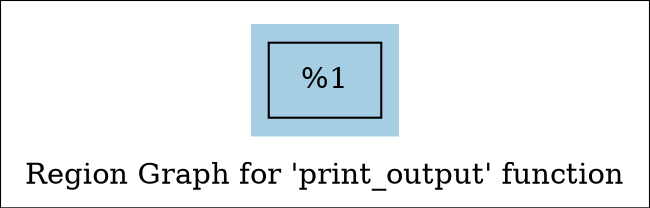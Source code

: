 digraph "Region Graph for 'print_output' function" {
	label="Region Graph for 'print_output' function";

	Node0x190c280 [shape=record,label="{%1}"];
	colorscheme = "paired12"
        subgraph cluster_0x1913e30 {
          label = "";
          style = filled;
          color = 1
          Node0x190c280;
        }
}
